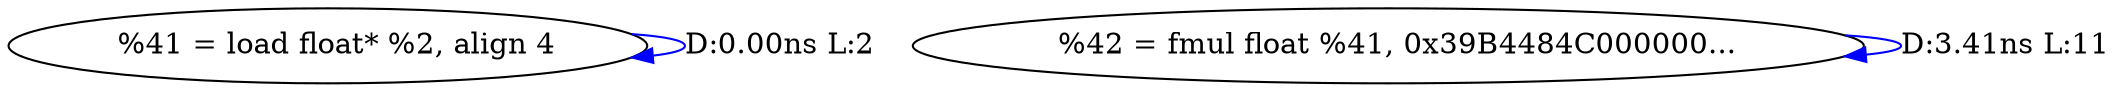 digraph {
Node0x2cd9300[label="  %41 = load float* %2, align 4"];
Node0x2cd9300 -> Node0x2cd9300[label="D:0.00ns L:2",color=blue];
Node0x2cd93e0[label="  %42 = fmul float %41, 0x39B4484C000000..."];
Node0x2cd93e0 -> Node0x2cd93e0[label="D:3.41ns L:11",color=blue];
}
